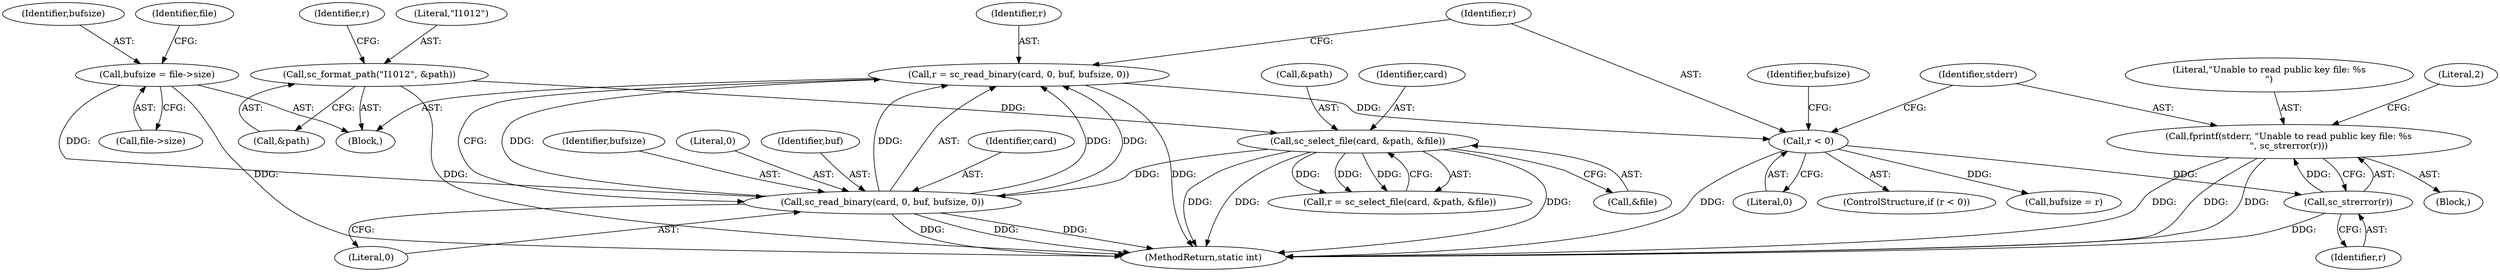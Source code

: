 digraph "0_OpenSC_360e95d45ac4123255a4c796db96337f332160ad#diff-d643a0fa169471dbf2912f4866dc49c5_9@API" {
"1000162" [label="(Call,fprintf(stderr, \"Unable to read public key file: %s\n\", sc_strerror(r)))"];
"1000165" [label="(Call,sc_strerror(r))"];
"1000158" [label="(Call,r < 0)"];
"1000149" [label="(Call,r = sc_read_binary(card, 0, buf, bufsize, 0))"];
"1000151" [label="(Call,sc_read_binary(card, 0, buf, bufsize, 0))"];
"1000126" [label="(Call,sc_select_file(card, &path, &file))"];
"1000120" [label="(Call,sc_format_path(\"I1012\", &path))"];
"1000142" [label="(Call,bufsize = file->size)"];
"1000166" [label="(Identifier,r)"];
"1000126" [label="(Call,sc_select_file(card, &path, &file))"];
"1000128" [label="(Call,&path)"];
"1000122" [label="(Call,&path)"];
"1000151" [label="(Call,sc_read_binary(card, 0, buf, bufsize, 0))"];
"1000130" [label="(Call,&file)"];
"1000143" [label="(Identifier,bufsize)"];
"1000157" [label="(ControlStructure,if (r < 0))"];
"1000155" [label="(Identifier,bufsize)"];
"1000165" [label="(Call,sc_strerror(r))"];
"1000120" [label="(Call,sc_format_path(\"I1012\", &path))"];
"1000161" [label="(Block,)"];
"1000156" [label="(Literal,0)"];
"1000164" [label="(Literal,\"Unable to read public key file: %s\n\")"];
"1000142" [label="(Call,bufsize = file->size)"];
"1000148" [label="(Identifier,file)"];
"1000160" [label="(Literal,0)"];
"1000169" [label="(Call,bufsize = r)"];
"1000124" [label="(Call,r = sc_select_file(card, &path, &file))"];
"1000153" [label="(Literal,0)"];
"1000159" [label="(Identifier,r)"];
"1000125" [label="(Identifier,r)"];
"1000162" [label="(Call,fprintf(stderr, \"Unable to read public key file: %s\n\", sc_strerror(r)))"];
"1000127" [label="(Identifier,card)"];
"1000168" [label="(Literal,2)"];
"1000163" [label="(Identifier,stderr)"];
"1000102" [label="(Block,)"];
"1000149" [label="(Call,r = sc_read_binary(card, 0, buf, bufsize, 0))"];
"1000154" [label="(Identifier,buf)"];
"1000170" [label="(Identifier,bufsize)"];
"1000152" [label="(Identifier,card)"];
"1000231" [label="(MethodReturn,static int)"];
"1000150" [label="(Identifier,r)"];
"1000158" [label="(Call,r < 0)"];
"1000121" [label="(Literal,\"I1012\")"];
"1000144" [label="(Call,file->size)"];
"1000162" -> "1000161"  [label="AST: "];
"1000162" -> "1000165"  [label="CFG: "];
"1000163" -> "1000162"  [label="AST: "];
"1000164" -> "1000162"  [label="AST: "];
"1000165" -> "1000162"  [label="AST: "];
"1000168" -> "1000162"  [label="CFG: "];
"1000162" -> "1000231"  [label="DDG: "];
"1000162" -> "1000231"  [label="DDG: "];
"1000162" -> "1000231"  [label="DDG: "];
"1000165" -> "1000162"  [label="DDG: "];
"1000165" -> "1000166"  [label="CFG: "];
"1000166" -> "1000165"  [label="AST: "];
"1000165" -> "1000231"  [label="DDG: "];
"1000158" -> "1000165"  [label="DDG: "];
"1000158" -> "1000157"  [label="AST: "];
"1000158" -> "1000160"  [label="CFG: "];
"1000159" -> "1000158"  [label="AST: "];
"1000160" -> "1000158"  [label="AST: "];
"1000163" -> "1000158"  [label="CFG: "];
"1000170" -> "1000158"  [label="CFG: "];
"1000158" -> "1000231"  [label="DDG: "];
"1000149" -> "1000158"  [label="DDG: "];
"1000158" -> "1000169"  [label="DDG: "];
"1000149" -> "1000102"  [label="AST: "];
"1000149" -> "1000151"  [label="CFG: "];
"1000150" -> "1000149"  [label="AST: "];
"1000151" -> "1000149"  [label="AST: "];
"1000159" -> "1000149"  [label="CFG: "];
"1000149" -> "1000231"  [label="DDG: "];
"1000151" -> "1000149"  [label="DDG: "];
"1000151" -> "1000149"  [label="DDG: "];
"1000151" -> "1000149"  [label="DDG: "];
"1000151" -> "1000149"  [label="DDG: "];
"1000151" -> "1000156"  [label="CFG: "];
"1000152" -> "1000151"  [label="AST: "];
"1000153" -> "1000151"  [label="AST: "];
"1000154" -> "1000151"  [label="AST: "];
"1000155" -> "1000151"  [label="AST: "];
"1000156" -> "1000151"  [label="AST: "];
"1000151" -> "1000231"  [label="DDG: "];
"1000151" -> "1000231"  [label="DDG: "];
"1000151" -> "1000231"  [label="DDG: "];
"1000126" -> "1000151"  [label="DDG: "];
"1000142" -> "1000151"  [label="DDG: "];
"1000126" -> "1000124"  [label="AST: "];
"1000126" -> "1000130"  [label="CFG: "];
"1000127" -> "1000126"  [label="AST: "];
"1000128" -> "1000126"  [label="AST: "];
"1000130" -> "1000126"  [label="AST: "];
"1000124" -> "1000126"  [label="CFG: "];
"1000126" -> "1000231"  [label="DDG: "];
"1000126" -> "1000231"  [label="DDG: "];
"1000126" -> "1000231"  [label="DDG: "];
"1000126" -> "1000124"  [label="DDG: "];
"1000126" -> "1000124"  [label="DDG: "];
"1000126" -> "1000124"  [label="DDG: "];
"1000120" -> "1000126"  [label="DDG: "];
"1000120" -> "1000102"  [label="AST: "];
"1000120" -> "1000122"  [label="CFG: "];
"1000121" -> "1000120"  [label="AST: "];
"1000122" -> "1000120"  [label="AST: "];
"1000125" -> "1000120"  [label="CFG: "];
"1000120" -> "1000231"  [label="DDG: "];
"1000142" -> "1000102"  [label="AST: "];
"1000142" -> "1000144"  [label="CFG: "];
"1000143" -> "1000142"  [label="AST: "];
"1000144" -> "1000142"  [label="AST: "];
"1000148" -> "1000142"  [label="CFG: "];
"1000142" -> "1000231"  [label="DDG: "];
}

